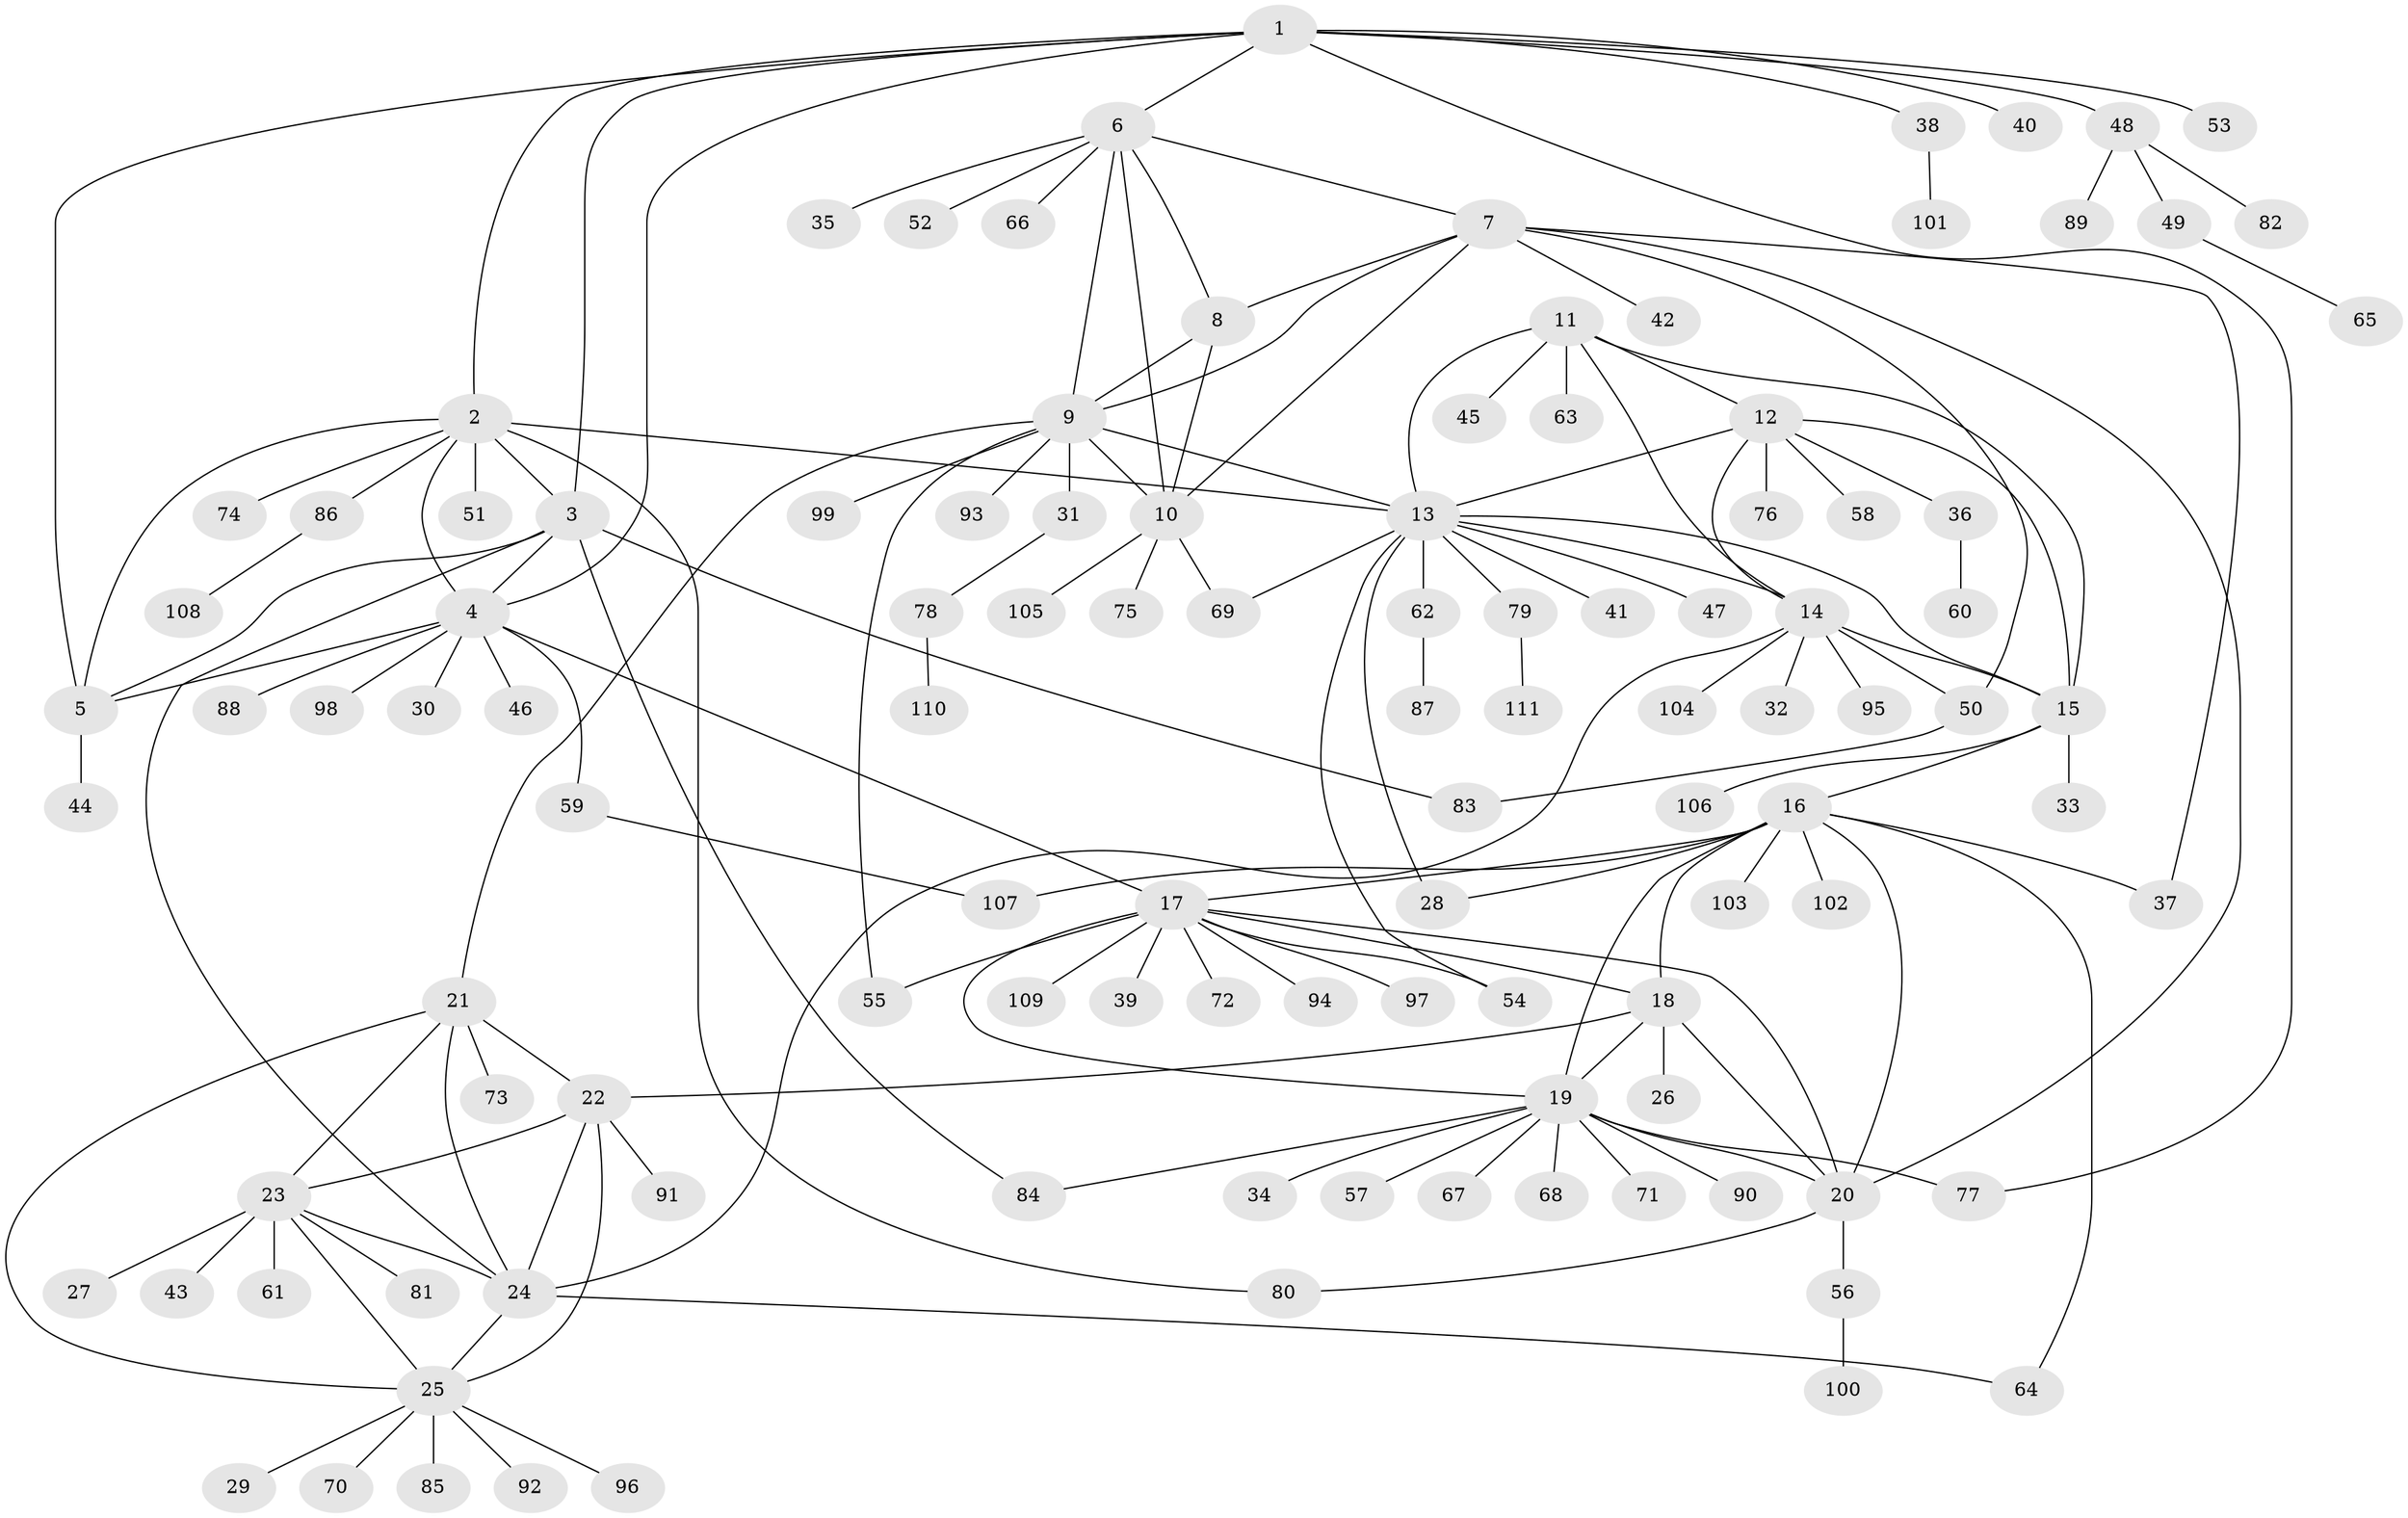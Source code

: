 // coarse degree distribution, {9: 0.04411764705882353, 8: 0.058823529411764705, 4: 0.029411764705882353, 7: 0.07352941176470588, 5: 0.08823529411764706, 6: 0.029411764705882353, 12: 0.014705882352941176, 11: 0.014705882352941176, 1: 0.5294117647058824, 2: 0.10294117647058823, 3: 0.014705882352941176}
// Generated by graph-tools (version 1.1) at 2025/52/03/04/25 22:52:09]
// undirected, 111 vertices, 158 edges
graph export_dot {
  node [color=gray90,style=filled];
  1;
  2;
  3;
  4;
  5;
  6;
  7;
  8;
  9;
  10;
  11;
  12;
  13;
  14;
  15;
  16;
  17;
  18;
  19;
  20;
  21;
  22;
  23;
  24;
  25;
  26;
  27;
  28;
  29;
  30;
  31;
  32;
  33;
  34;
  35;
  36;
  37;
  38;
  39;
  40;
  41;
  42;
  43;
  44;
  45;
  46;
  47;
  48;
  49;
  50;
  51;
  52;
  53;
  54;
  55;
  56;
  57;
  58;
  59;
  60;
  61;
  62;
  63;
  64;
  65;
  66;
  67;
  68;
  69;
  70;
  71;
  72;
  73;
  74;
  75;
  76;
  77;
  78;
  79;
  80;
  81;
  82;
  83;
  84;
  85;
  86;
  87;
  88;
  89;
  90;
  91;
  92;
  93;
  94;
  95;
  96;
  97;
  98;
  99;
  100;
  101;
  102;
  103;
  104;
  105;
  106;
  107;
  108;
  109;
  110;
  111;
  1 -- 2;
  1 -- 3;
  1 -- 4;
  1 -- 5;
  1 -- 6;
  1 -- 38;
  1 -- 40;
  1 -- 48;
  1 -- 53;
  1 -- 77;
  2 -- 3;
  2 -- 4;
  2 -- 5;
  2 -- 13;
  2 -- 51;
  2 -- 74;
  2 -- 80;
  2 -- 86;
  3 -- 4;
  3 -- 5;
  3 -- 24;
  3 -- 83;
  3 -- 84;
  4 -- 5;
  4 -- 17;
  4 -- 30;
  4 -- 46;
  4 -- 59;
  4 -- 88;
  4 -- 98;
  5 -- 44;
  6 -- 7;
  6 -- 8;
  6 -- 9;
  6 -- 10;
  6 -- 35;
  6 -- 52;
  6 -- 66;
  7 -- 8;
  7 -- 9;
  7 -- 10;
  7 -- 20;
  7 -- 37;
  7 -- 42;
  7 -- 50;
  8 -- 9;
  8 -- 10;
  9 -- 10;
  9 -- 13;
  9 -- 21;
  9 -- 31;
  9 -- 55;
  9 -- 93;
  9 -- 99;
  10 -- 69;
  10 -- 75;
  10 -- 105;
  11 -- 12;
  11 -- 13;
  11 -- 14;
  11 -- 15;
  11 -- 45;
  11 -- 63;
  12 -- 13;
  12 -- 14;
  12 -- 15;
  12 -- 36;
  12 -- 58;
  12 -- 76;
  13 -- 14;
  13 -- 15;
  13 -- 28;
  13 -- 41;
  13 -- 47;
  13 -- 54;
  13 -- 62;
  13 -- 69;
  13 -- 79;
  14 -- 15;
  14 -- 24;
  14 -- 32;
  14 -- 50;
  14 -- 95;
  14 -- 104;
  15 -- 16;
  15 -- 33;
  15 -- 106;
  16 -- 17;
  16 -- 18;
  16 -- 19;
  16 -- 20;
  16 -- 28;
  16 -- 37;
  16 -- 64;
  16 -- 102;
  16 -- 103;
  16 -- 107;
  17 -- 18;
  17 -- 19;
  17 -- 20;
  17 -- 39;
  17 -- 54;
  17 -- 55;
  17 -- 72;
  17 -- 94;
  17 -- 97;
  17 -- 109;
  18 -- 19;
  18 -- 20;
  18 -- 22;
  18 -- 26;
  19 -- 20;
  19 -- 34;
  19 -- 57;
  19 -- 67;
  19 -- 68;
  19 -- 71;
  19 -- 77;
  19 -- 84;
  19 -- 90;
  20 -- 56;
  20 -- 80;
  21 -- 22;
  21 -- 23;
  21 -- 24;
  21 -- 25;
  21 -- 73;
  22 -- 23;
  22 -- 24;
  22 -- 25;
  22 -- 91;
  23 -- 24;
  23 -- 25;
  23 -- 27;
  23 -- 43;
  23 -- 61;
  23 -- 81;
  24 -- 25;
  24 -- 64;
  25 -- 29;
  25 -- 70;
  25 -- 85;
  25 -- 92;
  25 -- 96;
  31 -- 78;
  36 -- 60;
  38 -- 101;
  48 -- 49;
  48 -- 82;
  48 -- 89;
  49 -- 65;
  50 -- 83;
  56 -- 100;
  59 -- 107;
  62 -- 87;
  78 -- 110;
  79 -- 111;
  86 -- 108;
}
